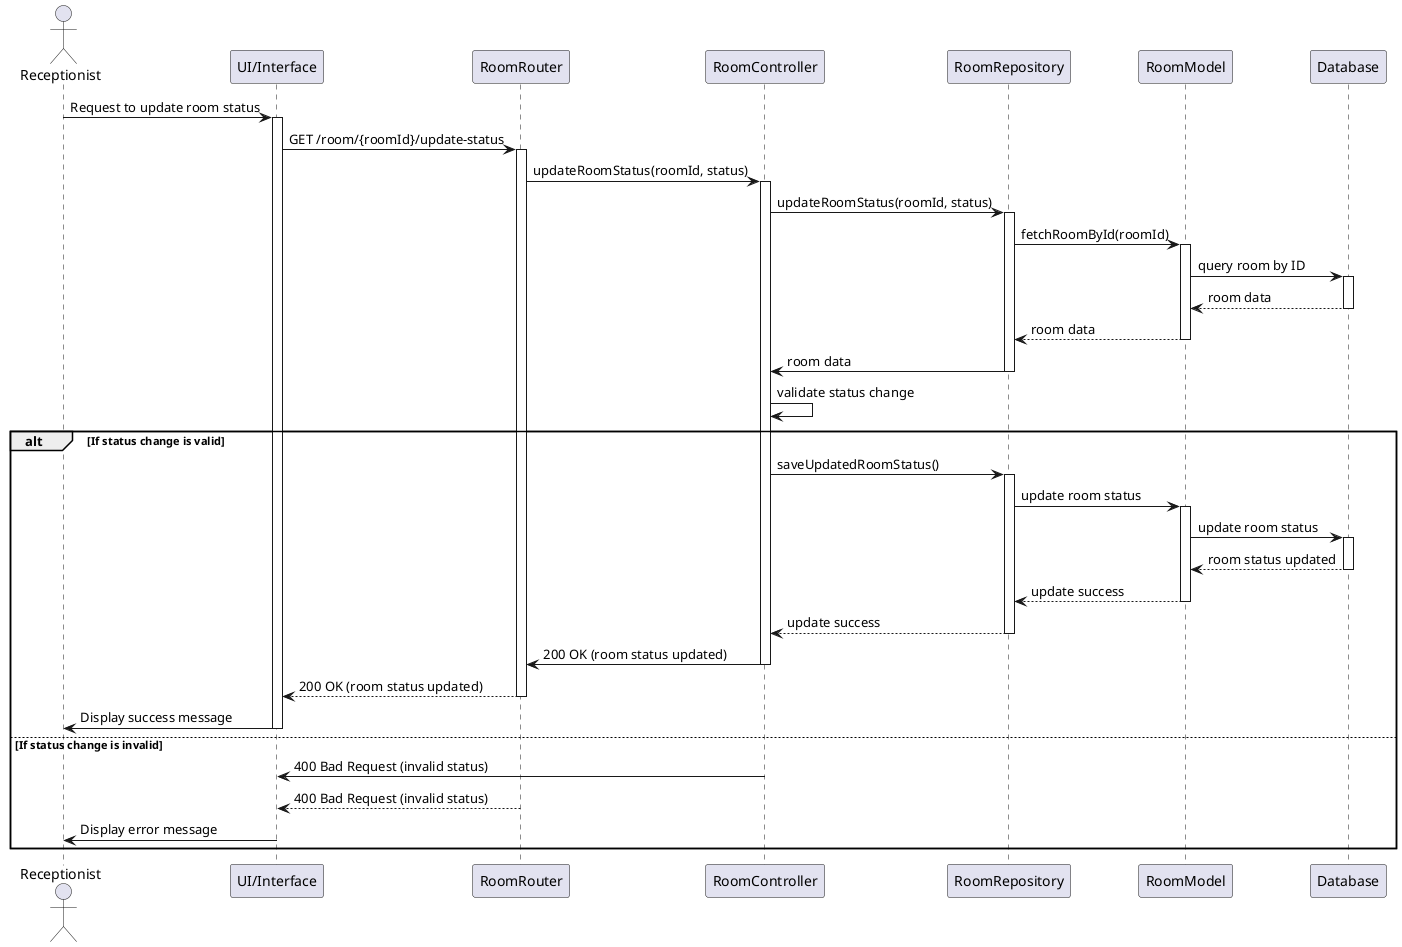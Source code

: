 @startuml
actor Receptionist
participant "UI/Interface" as UI
participant "RoomRouter" as Router
participant "RoomController" as Controller
participant "RoomRepository" as Repository
participant "RoomModel" as RoomModel
participant "Database" as DB

Receptionist -> UI: Request to update room status
activate UI
UI -> Router: GET /room/{roomId}/update-status
activate Router
Router -> Controller: updateRoomStatus(roomId, status)
activate Controller
Controller -> Repository: updateRoomStatus(roomId, status)
activate Repository

Repository -> RoomModel: fetchRoomById(roomId)
activate RoomModel
RoomModel -> DB: query room by ID
activate DB
DB --> RoomModel: room data
deactivate DB
RoomModel --> Repository: room data
deactivate RoomModel
Repository -> Controller: room data
deactivate Repository

Controller -> Controller: validate status change
alt If status change is valid
    Controller -> Repository: saveUpdatedRoomStatus()
    activate Repository
    Repository -> RoomModel: update room status
    activate RoomModel
    RoomModel -> DB: update room status
    activate DB
    DB --> RoomModel: room status updated
    deactivate DB
    RoomModel --> Repository: update success
    deactivate RoomModel
    Repository --> Controller: update success
    deactivate Repository
    Controller -> Router: 200 OK (room status updated)
    deactivate Controller
    Router --> UI: 200 OK (room status updated)
    deactivate Router
    UI -> Receptionist: Display success message
    deactivate UI
else If status change is invalid
    Controller -> UI: 400 Bad Request (invalid status)
    deactivate Controller
    Router --> UI: 400 Bad Request (invalid status)
    deactivate Router
    UI -> Receptionist: Display error message
    deactivate UI
end
@enduml
